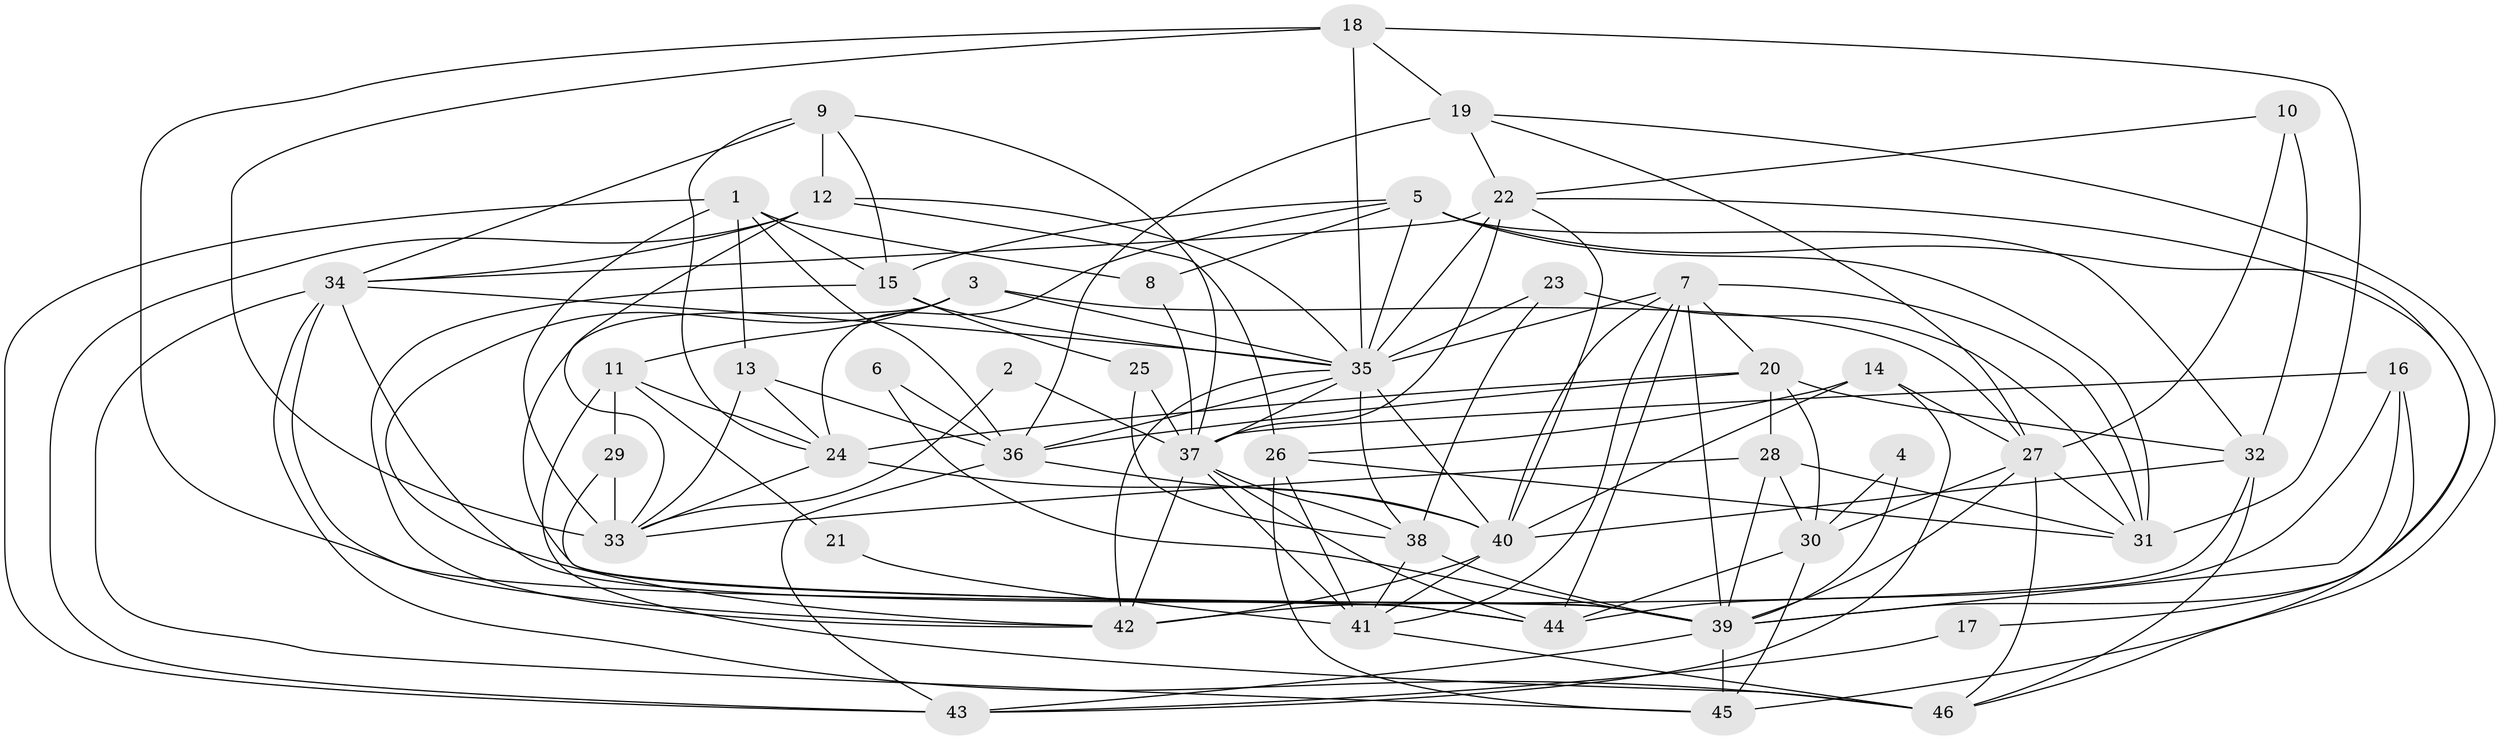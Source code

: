 // original degree distribution, {6: 0.10869565217391304, 4: 0.30434782608695654, 5: 0.15217391304347827, 3: 0.2717391304347826, 2: 0.11956521739130435, 7: 0.03260869565217391, 8: 0.010869565217391304}
// Generated by graph-tools (version 1.1) at 2025/26/03/09/25 03:26:13]
// undirected, 46 vertices, 132 edges
graph export_dot {
graph [start="1"]
  node [color=gray90,style=filled];
  1;
  2;
  3;
  4;
  5;
  6;
  7;
  8;
  9;
  10;
  11;
  12;
  13;
  14;
  15;
  16;
  17;
  18;
  19;
  20;
  21;
  22;
  23;
  24;
  25;
  26;
  27;
  28;
  29;
  30;
  31;
  32;
  33;
  34;
  35;
  36;
  37;
  38;
  39;
  40;
  41;
  42;
  43;
  44;
  45;
  46;
  1 -- 8 [weight=1.0];
  1 -- 13 [weight=1.0];
  1 -- 15 [weight=1.0];
  1 -- 33 [weight=1.0];
  1 -- 36 [weight=1.0];
  1 -- 43 [weight=1.0];
  2 -- 33 [weight=1.0];
  2 -- 37 [weight=1.0];
  3 -- 11 [weight=1.0];
  3 -- 27 [weight=1.0];
  3 -- 35 [weight=1.0];
  3 -- 39 [weight=1.0];
  3 -- 42 [weight=1.0];
  4 -- 30 [weight=1.0];
  4 -- 39 [weight=1.0];
  5 -- 8 [weight=1.0];
  5 -- 15 [weight=1.0];
  5 -- 17 [weight=1.0];
  5 -- 24 [weight=1.0];
  5 -- 31 [weight=1.0];
  5 -- 32 [weight=1.0];
  5 -- 35 [weight=1.0];
  6 -- 36 [weight=1.0];
  6 -- 39 [weight=1.0];
  7 -- 20 [weight=1.0];
  7 -- 31 [weight=1.0];
  7 -- 35 [weight=1.0];
  7 -- 39 [weight=1.0];
  7 -- 40 [weight=1.0];
  7 -- 41 [weight=1.0];
  7 -- 44 [weight=1.0];
  8 -- 37 [weight=2.0];
  9 -- 12 [weight=1.0];
  9 -- 15 [weight=1.0];
  9 -- 24 [weight=1.0];
  9 -- 34 [weight=1.0];
  9 -- 37 [weight=1.0];
  10 -- 22 [weight=1.0];
  10 -- 27 [weight=1.0];
  10 -- 32 [weight=1.0];
  11 -- 21 [weight=1.0];
  11 -- 24 [weight=1.0];
  11 -- 29 [weight=2.0];
  11 -- 46 [weight=1.0];
  12 -- 26 [weight=1.0];
  12 -- 33 [weight=1.0];
  12 -- 34 [weight=1.0];
  12 -- 35 [weight=1.0];
  12 -- 43 [weight=1.0];
  13 -- 24 [weight=1.0];
  13 -- 33 [weight=1.0];
  13 -- 36 [weight=1.0];
  14 -- 26 [weight=1.0];
  14 -- 27 [weight=1.0];
  14 -- 40 [weight=1.0];
  14 -- 43 [weight=1.0];
  15 -- 25 [weight=1.0];
  15 -- 35 [weight=1.0];
  15 -- 42 [weight=1.0];
  16 -- 37 [weight=1.0];
  16 -- 39 [weight=1.0];
  16 -- 44 [weight=1.0];
  16 -- 45 [weight=1.0];
  17 -- 43 [weight=1.0];
  18 -- 19 [weight=1.0];
  18 -- 31 [weight=1.0];
  18 -- 33 [weight=1.0];
  18 -- 35 [weight=2.0];
  18 -- 42 [weight=1.0];
  19 -- 22 [weight=1.0];
  19 -- 27 [weight=1.0];
  19 -- 36 [weight=2.0];
  19 -- 46 [weight=1.0];
  20 -- 24 [weight=1.0];
  20 -- 28 [weight=1.0];
  20 -- 30 [weight=1.0];
  20 -- 32 [weight=1.0];
  20 -- 36 [weight=1.0];
  21 -- 41 [weight=2.0];
  22 -- 34 [weight=1.0];
  22 -- 35 [weight=1.0];
  22 -- 37 [weight=1.0];
  22 -- 39 [weight=1.0];
  22 -- 40 [weight=1.0];
  23 -- 31 [weight=1.0];
  23 -- 35 [weight=1.0];
  23 -- 38 [weight=1.0];
  24 -- 33 [weight=1.0];
  24 -- 40 [weight=1.0];
  25 -- 37 [weight=1.0];
  25 -- 38 [weight=1.0];
  26 -- 31 [weight=1.0];
  26 -- 41 [weight=1.0];
  26 -- 45 [weight=1.0];
  27 -- 30 [weight=1.0];
  27 -- 31 [weight=1.0];
  27 -- 39 [weight=1.0];
  27 -- 46 [weight=1.0];
  28 -- 30 [weight=1.0];
  28 -- 31 [weight=1.0];
  28 -- 33 [weight=1.0];
  28 -- 39 [weight=2.0];
  29 -- 33 [weight=1.0];
  29 -- 44 [weight=1.0];
  30 -- 44 [weight=1.0];
  30 -- 45 [weight=1.0];
  32 -- 40 [weight=1.0];
  32 -- 42 [weight=1.0];
  32 -- 46 [weight=1.0];
  34 -- 35 [weight=1.0];
  34 -- 39 [weight=1.0];
  34 -- 44 [weight=1.0];
  34 -- 45 [weight=1.0];
  34 -- 46 [weight=1.0];
  35 -- 36 [weight=1.0];
  35 -- 37 [weight=1.0];
  35 -- 38 [weight=1.0];
  35 -- 40 [weight=1.0];
  35 -- 42 [weight=1.0];
  36 -- 40 [weight=1.0];
  36 -- 43 [weight=1.0];
  37 -- 38 [weight=1.0];
  37 -- 41 [weight=1.0];
  37 -- 42 [weight=1.0];
  37 -- 44 [weight=1.0];
  38 -- 39 [weight=1.0];
  38 -- 41 [weight=1.0];
  39 -- 43 [weight=1.0];
  39 -- 45 [weight=1.0];
  40 -- 41 [weight=1.0];
  40 -- 42 [weight=1.0];
  41 -- 46 [weight=1.0];
}
